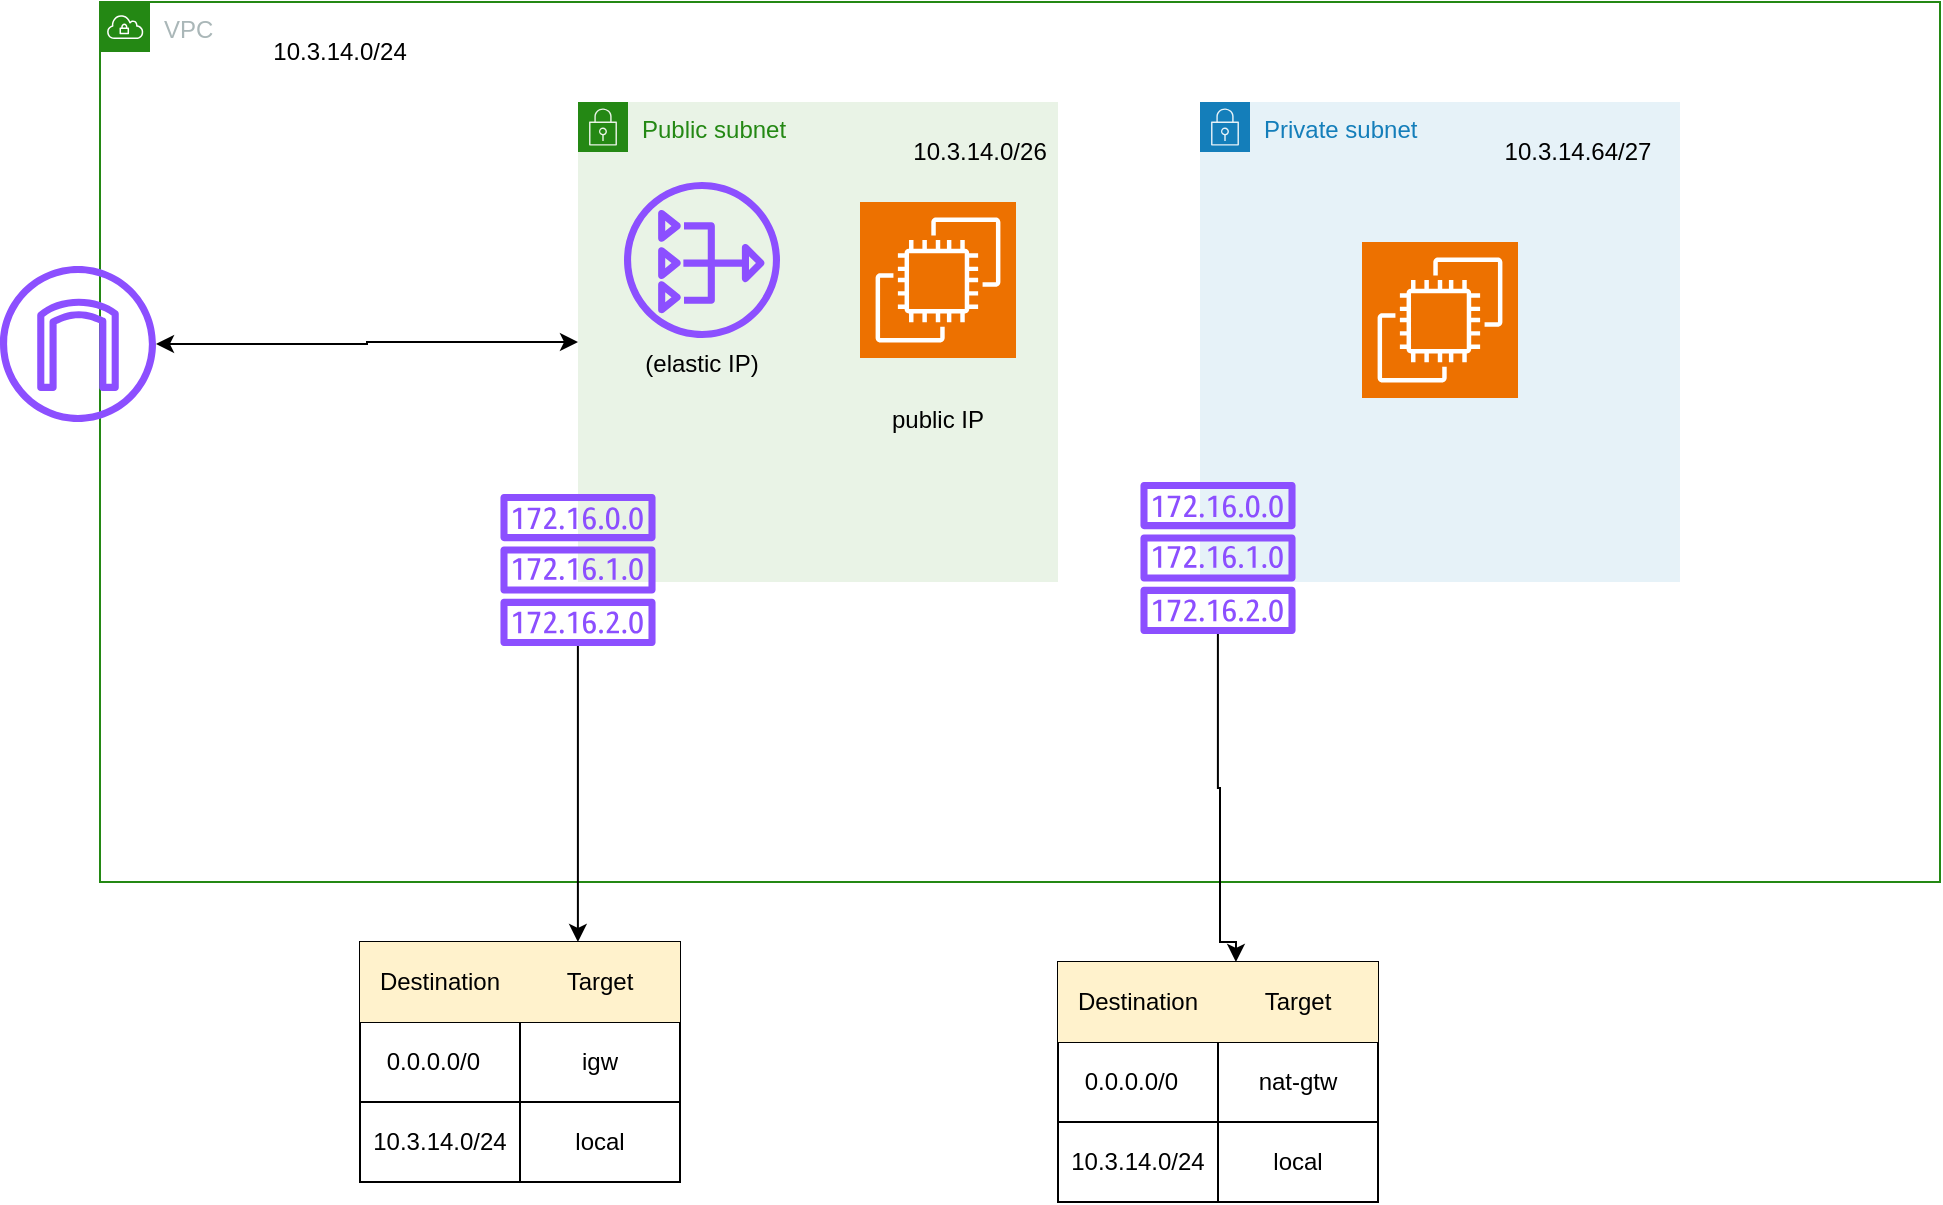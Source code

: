 <mxfile version="21.7.5" type="device">
  <diagram name="Page-1" id="fDmSnbK07hP85v25XaA-">
    <mxGraphModel dx="1434" dy="686" grid="1" gridSize="10" guides="1" tooltips="1" connect="1" arrows="1" fold="1" page="1" pageScale="1" pageWidth="1100" pageHeight="850" math="0" shadow="0">
      <root>
        <mxCell id="0" />
        <mxCell id="1" parent="0" />
        <mxCell id="to9g2E-yPEW7CR5p0k5Z-1" value="VPC" style="points=[[0,0],[0.25,0],[0.5,0],[0.75,0],[1,0],[1,0.25],[1,0.5],[1,0.75],[1,1],[0.75,1],[0.5,1],[0.25,1],[0,1],[0,0.75],[0,0.5],[0,0.25]];outlineConnect=0;gradientColor=none;html=1;whiteSpace=wrap;fontSize=12;fontStyle=0;container=1;pointerEvents=0;collapsible=0;recursiveResize=0;shape=mxgraph.aws4.group;grIcon=mxgraph.aws4.group_vpc;strokeColor=#248814;fillColor=none;verticalAlign=top;align=left;spacingLeft=30;fontColor=#AAB7B8;dashed=0;" vertex="1" parent="1">
          <mxGeometry x="130" y="30" width="920" height="440" as="geometry" />
        </mxCell>
        <mxCell id="to9g2E-yPEW7CR5p0k5Z-2" value="Public subnet" style="points=[[0,0],[0.25,0],[0.5,0],[0.75,0],[1,0],[1,0.25],[1,0.5],[1,0.75],[1,1],[0.75,1],[0.5,1],[0.25,1],[0,1],[0,0.75],[0,0.5],[0,0.25]];outlineConnect=0;gradientColor=none;html=1;whiteSpace=wrap;fontSize=12;fontStyle=0;container=1;pointerEvents=0;collapsible=0;recursiveResize=0;shape=mxgraph.aws4.group;grIcon=mxgraph.aws4.group_security_group;grStroke=0;strokeColor=#248814;fillColor=#E9F3E6;verticalAlign=top;align=left;spacingLeft=30;fontColor=#248814;dashed=0;" vertex="1" parent="to9g2E-yPEW7CR5p0k5Z-1">
          <mxGeometry x="239" y="50" width="240" height="240" as="geometry" />
        </mxCell>
        <mxCell id="to9g2E-yPEW7CR5p0k5Z-5" value="" style="sketch=0;outlineConnect=0;fontColor=#232F3E;gradientColor=none;fillColor=#8C4FFF;strokeColor=none;dashed=0;verticalLabelPosition=bottom;verticalAlign=top;align=center;html=1;fontSize=12;fontStyle=0;aspect=fixed;pointerEvents=1;shape=mxgraph.aws4.nat_gateway;" vertex="1" parent="to9g2E-yPEW7CR5p0k5Z-2">
          <mxGeometry x="23" y="40" width="78" height="78" as="geometry" />
        </mxCell>
        <mxCell id="to9g2E-yPEW7CR5p0k5Z-100" value="" style="sketch=0;points=[[0,0,0],[0.25,0,0],[0.5,0,0],[0.75,0,0],[1,0,0],[0,1,0],[0.25,1,0],[0.5,1,0],[0.75,1,0],[1,1,0],[0,0.25,0],[0,0.5,0],[0,0.75,0],[1,0.25,0],[1,0.5,0],[1,0.75,0]];outlineConnect=0;fontColor=#232F3E;fillColor=#ED7100;strokeColor=#ffffff;dashed=0;verticalLabelPosition=bottom;verticalAlign=top;align=center;html=1;fontSize=12;fontStyle=0;aspect=fixed;shape=mxgraph.aws4.resourceIcon;resIcon=mxgraph.aws4.ec2;" vertex="1" parent="to9g2E-yPEW7CR5p0k5Z-2">
          <mxGeometry x="141" y="50" width="78" height="78" as="geometry" />
        </mxCell>
        <mxCell id="to9g2E-yPEW7CR5p0k5Z-102" value="10.3.14.0/26" style="text;html=1;strokeColor=none;fillColor=none;align=center;verticalAlign=middle;whiteSpace=wrap;rounded=0;" vertex="1" parent="to9g2E-yPEW7CR5p0k5Z-2">
          <mxGeometry x="171" y="10" width="60" height="30" as="geometry" />
        </mxCell>
        <mxCell id="to9g2E-yPEW7CR5p0k5Z-104" value="(elastic IP)" style="text;html=1;strokeColor=none;fillColor=none;align=center;verticalAlign=middle;whiteSpace=wrap;rounded=0;" vertex="1" parent="to9g2E-yPEW7CR5p0k5Z-2">
          <mxGeometry x="32" y="112" width="60" height="38" as="geometry" />
        </mxCell>
        <mxCell id="to9g2E-yPEW7CR5p0k5Z-105" value="public IP" style="text;html=1;strokeColor=none;fillColor=none;align=center;verticalAlign=middle;whiteSpace=wrap;rounded=0;" vertex="1" parent="to9g2E-yPEW7CR5p0k5Z-2">
          <mxGeometry x="150" y="140" width="60" height="38" as="geometry" />
        </mxCell>
        <mxCell id="to9g2E-yPEW7CR5p0k5Z-3" value="Private subnet" style="points=[[0,0],[0.25,0],[0.5,0],[0.75,0],[1,0],[1,0.25],[1,0.5],[1,0.75],[1,1],[0.75,1],[0.5,1],[0.25,1],[0,1],[0,0.75],[0,0.5],[0,0.25]];outlineConnect=0;gradientColor=none;html=1;whiteSpace=wrap;fontSize=12;fontStyle=0;container=1;pointerEvents=0;collapsible=0;recursiveResize=0;shape=mxgraph.aws4.group;grIcon=mxgraph.aws4.group_security_group;grStroke=0;strokeColor=#147EBA;fillColor=#E6F2F8;verticalAlign=top;align=left;spacingLeft=30;fontColor=#147EBA;dashed=0;" vertex="1" parent="to9g2E-yPEW7CR5p0k5Z-1">
          <mxGeometry x="550" y="50" width="240" height="240" as="geometry" />
        </mxCell>
        <mxCell id="to9g2E-yPEW7CR5p0k5Z-92" value="" style="sketch=0;points=[[0,0,0],[0.25,0,0],[0.5,0,0],[0.75,0,0],[1,0,0],[0,1,0],[0.25,1,0],[0.5,1,0],[0.75,1,0],[1,1,0],[0,0.25,0],[0,0.5,0],[0,0.75,0],[1,0.25,0],[1,0.5,0],[1,0.75,0]];outlineConnect=0;fontColor=#232F3E;fillColor=#ED7100;strokeColor=#ffffff;dashed=0;verticalLabelPosition=bottom;verticalAlign=top;align=center;html=1;fontSize=12;fontStyle=0;aspect=fixed;shape=mxgraph.aws4.resourceIcon;resIcon=mxgraph.aws4.ec2;" vertex="1" parent="to9g2E-yPEW7CR5p0k5Z-3">
          <mxGeometry x="81" y="70" width="78" height="78" as="geometry" />
        </mxCell>
        <mxCell id="to9g2E-yPEW7CR5p0k5Z-103" value="10.3.14.64/27" style="text;html=1;strokeColor=none;fillColor=none;align=center;verticalAlign=middle;whiteSpace=wrap;rounded=0;" vertex="1" parent="to9g2E-yPEW7CR5p0k5Z-3">
          <mxGeometry x="159" y="10" width="60" height="30" as="geometry" />
        </mxCell>
        <mxCell id="to9g2E-yPEW7CR5p0k5Z-6" value="" style="sketch=0;outlineConnect=0;fontColor=#232F3E;gradientColor=none;fillColor=#8C4FFF;strokeColor=none;dashed=0;verticalLabelPosition=bottom;verticalAlign=top;align=center;html=1;fontSize=12;fontStyle=0;aspect=fixed;pointerEvents=1;shape=mxgraph.aws4.route_table;" vertex="1" parent="to9g2E-yPEW7CR5p0k5Z-1">
          <mxGeometry x="200" y="246" width="78" height="76" as="geometry" />
        </mxCell>
        <mxCell id="to9g2E-yPEW7CR5p0k5Z-9" value="" style="sketch=0;outlineConnect=0;fontColor=#232F3E;gradientColor=none;fillColor=#8C4FFF;strokeColor=none;dashed=0;verticalLabelPosition=bottom;verticalAlign=top;align=center;html=1;fontSize=12;fontStyle=0;aspect=fixed;pointerEvents=1;shape=mxgraph.aws4.route_table;" vertex="1" parent="to9g2E-yPEW7CR5p0k5Z-1">
          <mxGeometry x="520" y="240" width="78" height="76" as="geometry" />
        </mxCell>
        <mxCell id="to9g2E-yPEW7CR5p0k5Z-101" value="10.3.14.0/24" style="text;html=1;strokeColor=none;fillColor=none;align=center;verticalAlign=middle;whiteSpace=wrap;rounded=0;" vertex="1" parent="to9g2E-yPEW7CR5p0k5Z-1">
          <mxGeometry x="90" y="10" width="60" height="30" as="geometry" />
        </mxCell>
        <mxCell id="to9g2E-yPEW7CR5p0k5Z-17" style="edgeStyle=orthogonalEdgeStyle;rounded=0;orthogonalLoop=1;jettySize=auto;html=1;startArrow=classic;startFill=1;" edge="1" parent="1" source="to9g2E-yPEW7CR5p0k5Z-4" target="to9g2E-yPEW7CR5p0k5Z-2">
          <mxGeometry relative="1" as="geometry" />
        </mxCell>
        <mxCell id="to9g2E-yPEW7CR5p0k5Z-4" value="" style="sketch=0;outlineConnect=0;fontColor=#232F3E;gradientColor=none;fillColor=#8C4FFF;strokeColor=none;dashed=0;verticalLabelPosition=bottom;verticalAlign=top;align=center;html=1;fontSize=12;fontStyle=0;aspect=fixed;pointerEvents=1;shape=mxgraph.aws4.internet_gateway;" vertex="1" parent="1">
          <mxGeometry x="80" y="162" width="78" height="78" as="geometry" />
        </mxCell>
        <mxCell id="to9g2E-yPEW7CR5p0k5Z-60" value="" style="shape=table;startSize=0;container=1;collapsible=0;childLayout=tableLayout;" vertex="1" parent="1">
          <mxGeometry x="260" y="500" width="160" height="120" as="geometry" />
        </mxCell>
        <mxCell id="to9g2E-yPEW7CR5p0k5Z-61" value="" style="shape=tableRow;horizontal=0;startSize=0;swimlaneHead=0;swimlaneBody=0;strokeColor=#d6b656;top=0;left=0;bottom=0;right=0;collapsible=0;dropTarget=0;fillColor=#fff2cc;points=[[0,0.5],[1,0.5]];portConstraint=eastwest;" vertex="1" parent="to9g2E-yPEW7CR5p0k5Z-60">
          <mxGeometry width="160" height="40" as="geometry" />
        </mxCell>
        <mxCell id="to9g2E-yPEW7CR5p0k5Z-62" value="Destination" style="shape=partialRectangle;html=1;whiteSpace=wrap;connectable=0;strokeColor=#d6b656;overflow=hidden;fillColor=#fff2cc;top=0;left=0;bottom=0;right=0;pointerEvents=1;align=center;labelBackgroundColor=none;" vertex="1" parent="to9g2E-yPEW7CR5p0k5Z-61">
          <mxGeometry width="80" height="40" as="geometry">
            <mxRectangle width="80" height="40" as="alternateBounds" />
          </mxGeometry>
        </mxCell>
        <mxCell id="to9g2E-yPEW7CR5p0k5Z-63" value="Target" style="shape=partialRectangle;html=1;whiteSpace=wrap;connectable=0;strokeColor=#d6b656;overflow=hidden;fillColor=#fff2cc;top=0;left=0;bottom=0;right=0;pointerEvents=1;labelBackgroundColor=none;" vertex="1" parent="to9g2E-yPEW7CR5p0k5Z-61">
          <mxGeometry x="80" width="80" height="40" as="geometry">
            <mxRectangle width="80" height="40" as="alternateBounds" />
          </mxGeometry>
        </mxCell>
        <mxCell id="to9g2E-yPEW7CR5p0k5Z-64" value="" style="shape=tableRow;horizontal=0;startSize=0;swimlaneHead=0;swimlaneBody=0;strokeColor=inherit;top=0;left=0;bottom=0;right=0;collapsible=0;dropTarget=0;fillColor=none;points=[[0,0.5],[1,0.5]];portConstraint=eastwest;" vertex="1" parent="to9g2E-yPEW7CR5p0k5Z-60">
          <mxGeometry y="40" width="160" height="40" as="geometry" />
        </mxCell>
        <mxCell id="to9g2E-yPEW7CR5p0k5Z-65" value="0.0.0.0/0&lt;span style=&quot;white-space: pre;&quot;&gt;&#x9;&lt;/span&gt;" style="shape=partialRectangle;html=1;whiteSpace=wrap;connectable=0;strokeColor=inherit;overflow=hidden;fillColor=none;top=0;left=0;bottom=0;right=0;pointerEvents=1;" vertex="1" parent="to9g2E-yPEW7CR5p0k5Z-64">
          <mxGeometry width="80" height="40" as="geometry">
            <mxRectangle width="80" height="40" as="alternateBounds" />
          </mxGeometry>
        </mxCell>
        <mxCell id="to9g2E-yPEW7CR5p0k5Z-66" value="igw" style="shape=partialRectangle;html=1;whiteSpace=wrap;connectable=0;strokeColor=inherit;overflow=hidden;fillColor=none;top=0;left=0;bottom=0;right=0;pointerEvents=1;" vertex="1" parent="to9g2E-yPEW7CR5p0k5Z-64">
          <mxGeometry x="80" width="80" height="40" as="geometry">
            <mxRectangle width="80" height="40" as="alternateBounds" />
          </mxGeometry>
        </mxCell>
        <mxCell id="to9g2E-yPEW7CR5p0k5Z-77" style="shape=tableRow;horizontal=0;startSize=0;swimlaneHead=0;swimlaneBody=0;strokeColor=inherit;top=0;left=0;bottom=0;right=0;collapsible=0;dropTarget=0;fillColor=none;points=[[0,0.5],[1,0.5]];portConstraint=eastwest;" vertex="1" parent="to9g2E-yPEW7CR5p0k5Z-60">
          <mxGeometry y="80" width="160" height="40" as="geometry" />
        </mxCell>
        <mxCell id="to9g2E-yPEW7CR5p0k5Z-78" value="10.3.14.0/24" style="shape=partialRectangle;html=1;whiteSpace=wrap;connectable=0;strokeColor=inherit;overflow=hidden;fillColor=none;top=0;left=0;bottom=0;right=0;pointerEvents=1;" vertex="1" parent="to9g2E-yPEW7CR5p0k5Z-77">
          <mxGeometry width="80" height="40" as="geometry">
            <mxRectangle width="80" height="40" as="alternateBounds" />
          </mxGeometry>
        </mxCell>
        <mxCell id="to9g2E-yPEW7CR5p0k5Z-79" value="local" style="shape=partialRectangle;html=1;whiteSpace=wrap;connectable=0;strokeColor=inherit;overflow=hidden;fillColor=none;top=0;left=0;bottom=0;right=0;pointerEvents=1;" vertex="1" parent="to9g2E-yPEW7CR5p0k5Z-77">
          <mxGeometry x="80" width="80" height="40" as="geometry">
            <mxRectangle width="80" height="40" as="alternateBounds" />
          </mxGeometry>
        </mxCell>
        <mxCell id="to9g2E-yPEW7CR5p0k5Z-80" value="" style="shape=table;startSize=0;container=1;collapsible=0;childLayout=tableLayout;" vertex="1" parent="1">
          <mxGeometry x="609" y="510" width="160" height="120" as="geometry" />
        </mxCell>
        <mxCell id="to9g2E-yPEW7CR5p0k5Z-81" value="" style="shape=tableRow;horizontal=0;startSize=0;swimlaneHead=0;swimlaneBody=0;strokeColor=inherit;top=0;left=0;bottom=0;right=0;collapsible=0;dropTarget=0;fillColor=none;points=[[0,0.5],[1,0.5]];portConstraint=eastwest;" vertex="1" parent="to9g2E-yPEW7CR5p0k5Z-80">
          <mxGeometry width="160" height="40" as="geometry" />
        </mxCell>
        <mxCell id="to9g2E-yPEW7CR5p0k5Z-82" value="Destination" style="shape=partialRectangle;html=1;whiteSpace=wrap;connectable=0;strokeColor=#d6b656;overflow=hidden;fillColor=#fff2cc;top=0;left=0;bottom=0;right=0;pointerEvents=1;align=center;" vertex="1" parent="to9g2E-yPEW7CR5p0k5Z-81">
          <mxGeometry width="80" height="40" as="geometry">
            <mxRectangle width="80" height="40" as="alternateBounds" />
          </mxGeometry>
        </mxCell>
        <mxCell id="to9g2E-yPEW7CR5p0k5Z-83" value="Target" style="shape=partialRectangle;html=1;whiteSpace=wrap;connectable=0;strokeColor=#d6b656;overflow=hidden;fillColor=#fff2cc;top=0;left=0;bottom=0;right=0;pointerEvents=1;" vertex="1" parent="to9g2E-yPEW7CR5p0k5Z-81">
          <mxGeometry x="80" width="80" height="40" as="geometry">
            <mxRectangle width="80" height="40" as="alternateBounds" />
          </mxGeometry>
        </mxCell>
        <mxCell id="to9g2E-yPEW7CR5p0k5Z-84" value="" style="shape=tableRow;horizontal=0;startSize=0;swimlaneHead=0;swimlaneBody=0;strokeColor=inherit;top=0;left=0;bottom=0;right=0;collapsible=0;dropTarget=0;fillColor=none;points=[[0,0.5],[1,0.5]];portConstraint=eastwest;" vertex="1" parent="to9g2E-yPEW7CR5p0k5Z-80">
          <mxGeometry y="40" width="160" height="40" as="geometry" />
        </mxCell>
        <mxCell id="to9g2E-yPEW7CR5p0k5Z-85" value="0.0.0.0/0&lt;span style=&quot;white-space: pre;&quot;&gt;&#x9;&lt;/span&gt;" style="shape=partialRectangle;html=1;whiteSpace=wrap;connectable=0;strokeColor=inherit;overflow=hidden;fillColor=none;top=0;left=0;bottom=0;right=0;pointerEvents=1;" vertex="1" parent="to9g2E-yPEW7CR5p0k5Z-84">
          <mxGeometry width="80" height="40" as="geometry">
            <mxRectangle width="80" height="40" as="alternateBounds" />
          </mxGeometry>
        </mxCell>
        <mxCell id="to9g2E-yPEW7CR5p0k5Z-86" value="nat-gtw" style="shape=partialRectangle;html=1;whiteSpace=wrap;connectable=0;strokeColor=inherit;overflow=hidden;fillColor=none;top=0;left=0;bottom=0;right=0;pointerEvents=1;" vertex="1" parent="to9g2E-yPEW7CR5p0k5Z-84">
          <mxGeometry x="80" width="80" height="40" as="geometry">
            <mxRectangle width="80" height="40" as="alternateBounds" />
          </mxGeometry>
        </mxCell>
        <mxCell id="to9g2E-yPEW7CR5p0k5Z-87" style="shape=tableRow;horizontal=0;startSize=0;swimlaneHead=0;swimlaneBody=0;strokeColor=inherit;top=0;left=0;bottom=0;right=0;collapsible=0;dropTarget=0;fillColor=none;points=[[0,0.5],[1,0.5]];portConstraint=eastwest;" vertex="1" parent="to9g2E-yPEW7CR5p0k5Z-80">
          <mxGeometry y="80" width="160" height="40" as="geometry" />
        </mxCell>
        <mxCell id="to9g2E-yPEW7CR5p0k5Z-88" value="10.3.14.0/24" style="shape=partialRectangle;html=1;whiteSpace=wrap;connectable=0;strokeColor=inherit;overflow=hidden;fillColor=none;top=0;left=0;bottom=0;right=0;pointerEvents=1;" vertex="1" parent="to9g2E-yPEW7CR5p0k5Z-87">
          <mxGeometry width="80" height="40" as="geometry">
            <mxRectangle width="80" height="40" as="alternateBounds" />
          </mxGeometry>
        </mxCell>
        <mxCell id="to9g2E-yPEW7CR5p0k5Z-89" value="local" style="shape=partialRectangle;html=1;whiteSpace=wrap;connectable=0;strokeColor=inherit;overflow=hidden;fillColor=none;top=0;left=0;bottom=0;right=0;pointerEvents=1;" vertex="1" parent="to9g2E-yPEW7CR5p0k5Z-87">
          <mxGeometry x="80" width="80" height="40" as="geometry">
            <mxRectangle width="80" height="40" as="alternateBounds" />
          </mxGeometry>
        </mxCell>
        <mxCell id="to9g2E-yPEW7CR5p0k5Z-90" style="edgeStyle=orthogonalEdgeStyle;rounded=0;orthogonalLoop=1;jettySize=auto;html=1;" edge="1" parent="1" source="to9g2E-yPEW7CR5p0k5Z-6" target="to9g2E-yPEW7CR5p0k5Z-61">
          <mxGeometry relative="1" as="geometry">
            <Array as="points">
              <mxPoint x="369" y="470" />
              <mxPoint x="369" y="470" />
            </Array>
          </mxGeometry>
        </mxCell>
        <mxCell id="to9g2E-yPEW7CR5p0k5Z-91" style="edgeStyle=orthogonalEdgeStyle;rounded=0;orthogonalLoop=1;jettySize=auto;html=1;entryX=0.556;entryY=0;entryDx=0;entryDy=0;entryPerimeter=0;" edge="1" parent="1" source="to9g2E-yPEW7CR5p0k5Z-9" target="to9g2E-yPEW7CR5p0k5Z-81">
          <mxGeometry relative="1" as="geometry">
            <Array as="points">
              <mxPoint x="689" y="423" />
              <mxPoint x="690" y="423" />
              <mxPoint x="690" y="500" />
            </Array>
          </mxGeometry>
        </mxCell>
      </root>
    </mxGraphModel>
  </diagram>
</mxfile>
